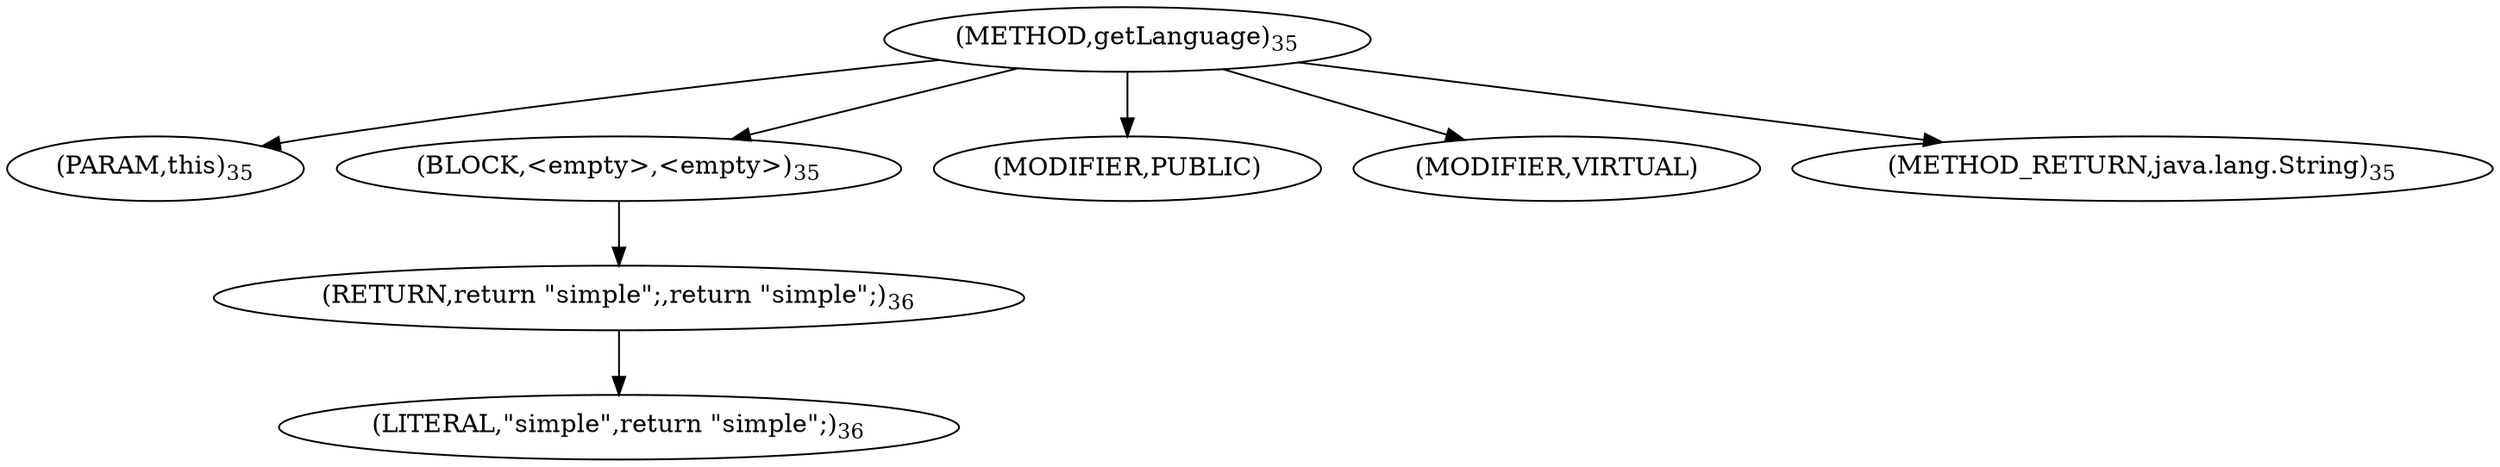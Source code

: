digraph "getLanguage" {  
"22" [label = <(METHOD,getLanguage)<SUB>35</SUB>> ]
"23" [label = <(PARAM,this)<SUB>35</SUB>> ]
"24" [label = <(BLOCK,&lt;empty&gt;,&lt;empty&gt;)<SUB>35</SUB>> ]
"25" [label = <(RETURN,return &quot;simple&quot;;,return &quot;simple&quot;;)<SUB>36</SUB>> ]
"26" [label = <(LITERAL,&quot;simple&quot;,return &quot;simple&quot;;)<SUB>36</SUB>> ]
"27" [label = <(MODIFIER,PUBLIC)> ]
"28" [label = <(MODIFIER,VIRTUAL)> ]
"29" [label = <(METHOD_RETURN,java.lang.String)<SUB>35</SUB>> ]
  "22" -> "23" 
  "22" -> "24" 
  "22" -> "27" 
  "22" -> "28" 
  "22" -> "29" 
  "24" -> "25" 
  "25" -> "26" 
}
